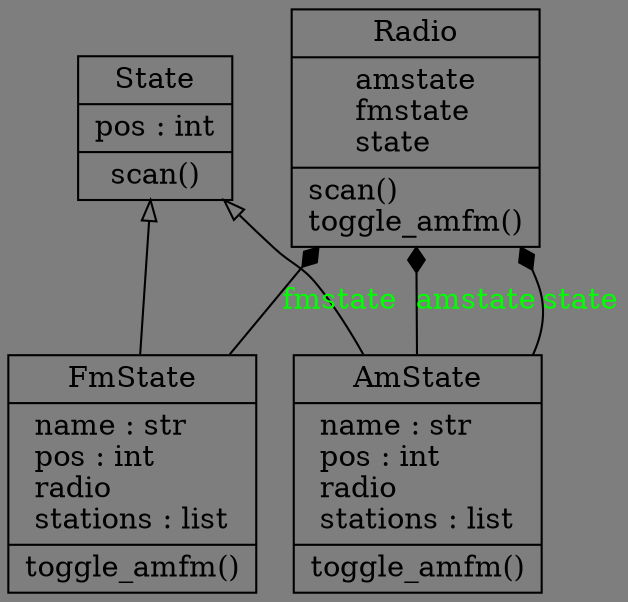 digraph "classes_行为型模式-状态模式.py" {
rankdir=BT
bgcolor="#7e7e7e"
charset="utf-8"
"行为型模式-状态模式.AmState" [color="black", fontcolor="black", label=<{AmState|name : str<br ALIGN="LEFT"/>pos : int<br ALIGN="LEFT"/>radio<br ALIGN="LEFT"/>stations : list<br ALIGN="LEFT"/>|toggle_amfm()<br ALIGN="LEFT"/>}>, shape="record", style="solid"];
"行为型模式-状态模式.FmState" [color="black", fontcolor="black", label=<{FmState|name : str<br ALIGN="LEFT"/>pos : int<br ALIGN="LEFT"/>radio<br ALIGN="LEFT"/>stations : list<br ALIGN="LEFT"/>|toggle_amfm()<br ALIGN="LEFT"/>}>, shape="record", style="solid"];
"行为型模式-状态模式.Radio" [color="black", fontcolor="black", label=<{Radio|amstate<br ALIGN="LEFT"/>fmstate<br ALIGN="LEFT"/>state<br ALIGN="LEFT"/>|scan()<br ALIGN="LEFT"/>toggle_amfm()<br ALIGN="LEFT"/>}>, shape="record", style="solid"];
"行为型模式-状态模式.State" [color="black", fontcolor="black", label=<{State|pos : int<br ALIGN="LEFT"/>|scan()<br ALIGN="LEFT"/>}>, shape="record", style="solid"];
"行为型模式-状态模式.AmState" -> "行为型模式-状态模式.State" [arrowhead="empty", arrowtail="none"];
"行为型模式-状态模式.FmState" -> "行为型模式-状态模式.State" [arrowhead="empty", arrowtail="none"];
"行为型模式-状态模式.AmState" -> "行为型模式-状态模式.Radio" [arrowhead="diamond", arrowtail="none", fontcolor="green", label="amstate", style="solid"];
"行为型模式-状态模式.AmState" -> "行为型模式-状态模式.Radio" [arrowhead="diamond", arrowtail="none", fontcolor="green", label="state", style="solid"];
"行为型模式-状态模式.FmState" -> "行为型模式-状态模式.Radio" [arrowhead="diamond", arrowtail="none", fontcolor="green", label="fmstate", style="solid"];
}
